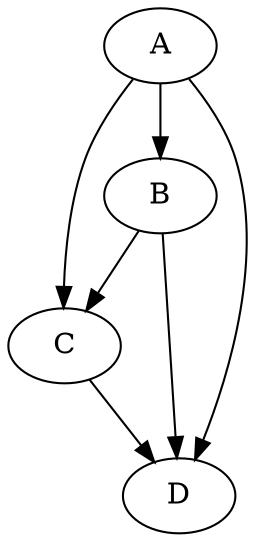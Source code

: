 digraph {
    0 [ label = "A" ]
    1 [ label = "B" ]
    2 [ label = "C" ]
    3 [ label = "D" ]
    0 -> 1 [ ]
    0 -> 2 [ ]
    0 -> 3 [ ]
    1 -> 2 [ ]
    1 -> 3 [ ]
    2 -> 3 [ ]
}
